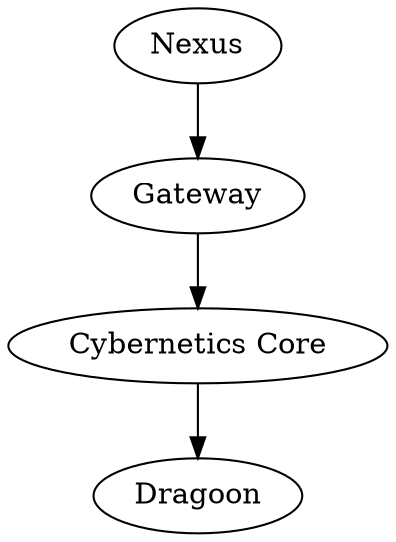 digraph G {
0 [depth=0, label=Nexus, penwidth=1, strength=1, x=0, y=0, z=0];
1 [depth=1, label=Gateway, penwidth=1, strength=1, x=0, y=0, z=0];
2 [depth=2, label="Cybernetics Core", penwidth=1, strength=1, x=0, y=0, z=0];
3 [depth=3, label=Dragoon, penwidth=1, strength=1, x=0, y=0, z=0];
0->1 ;
1->2 ;
2->3 ;
}
